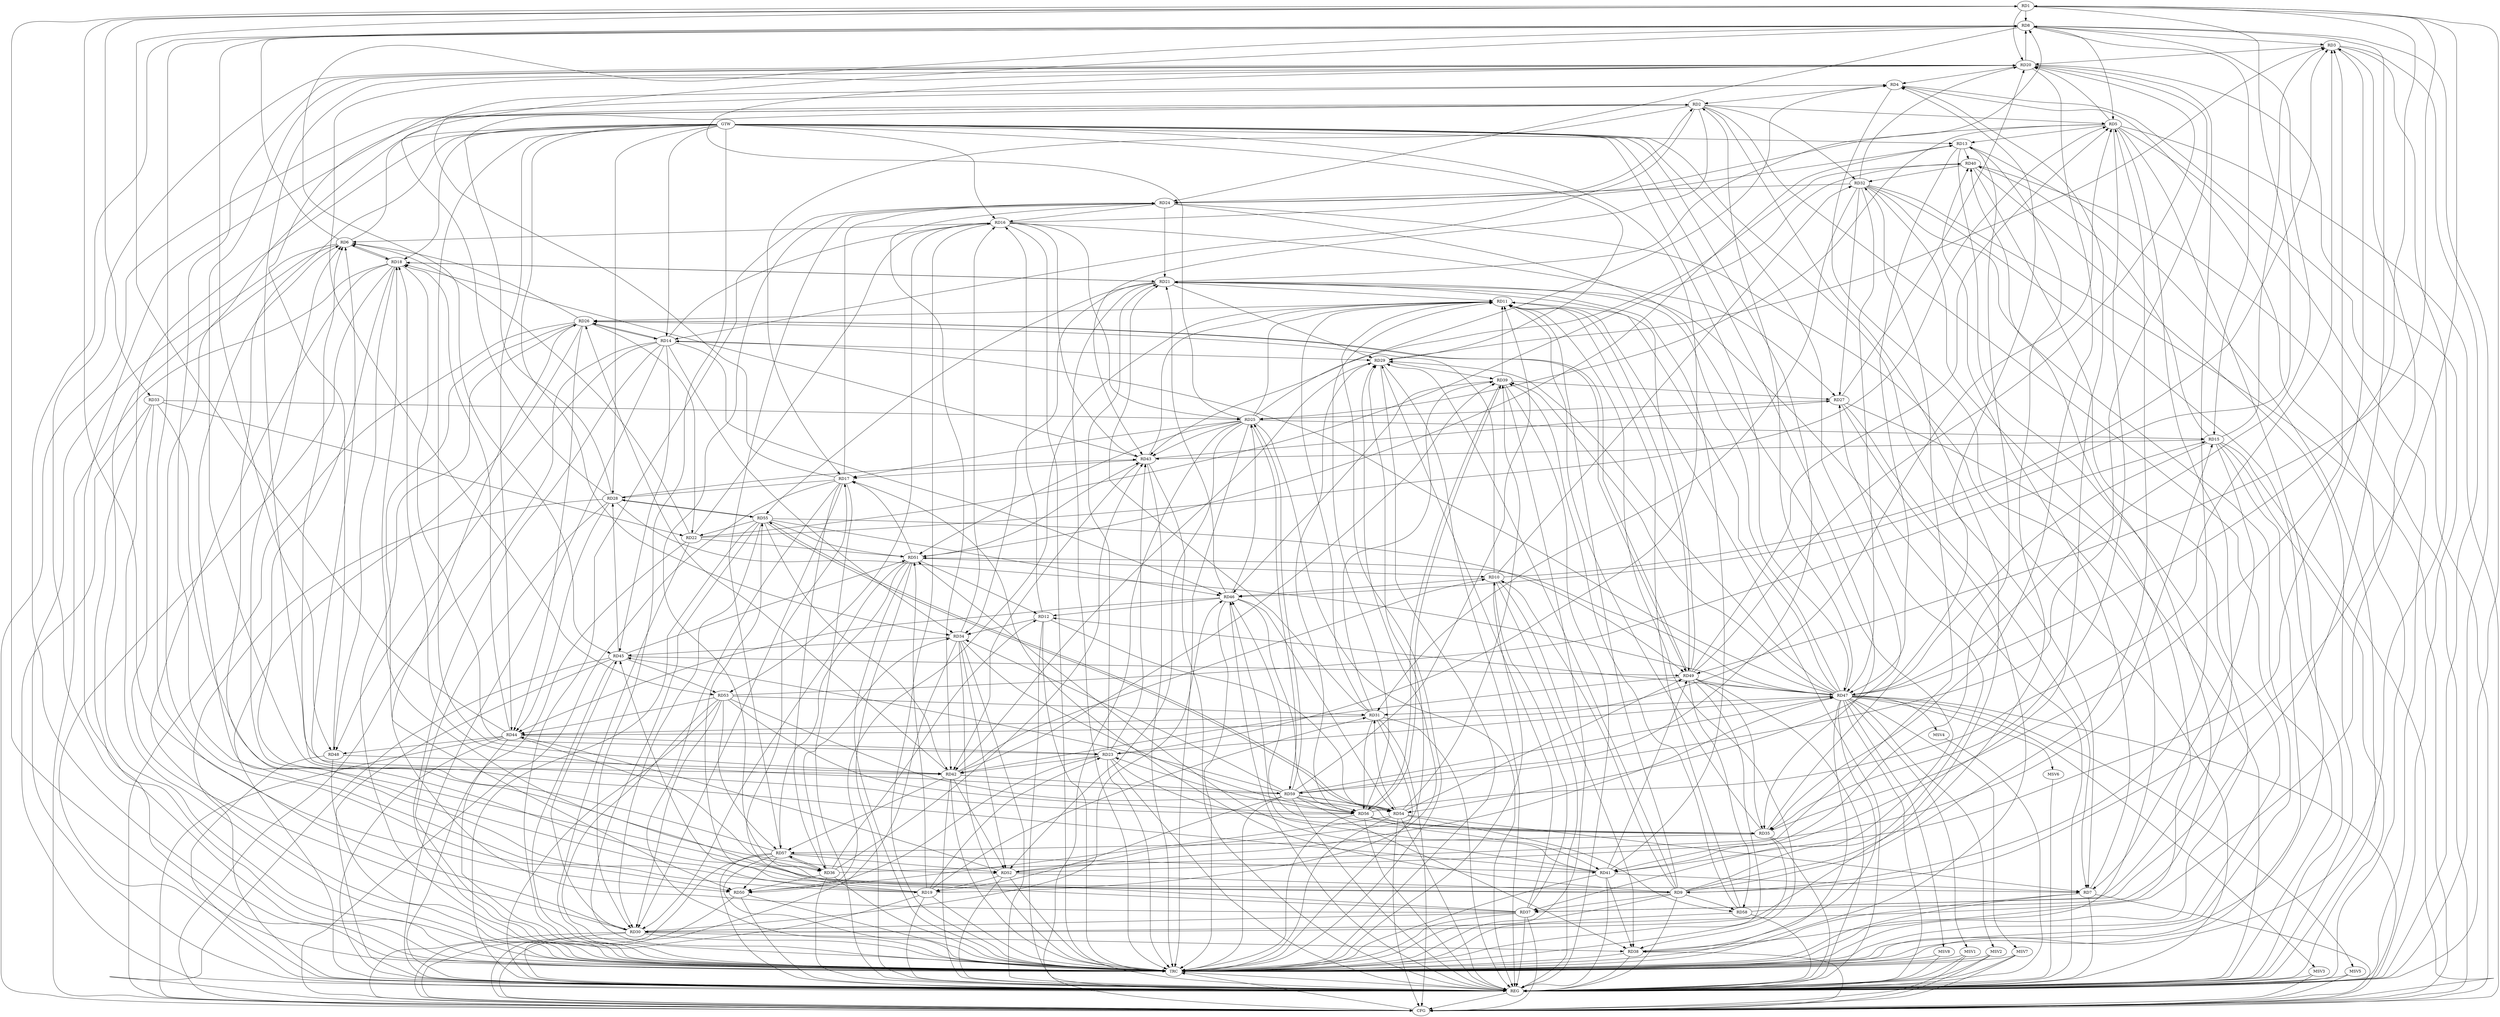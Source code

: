 strict digraph G {
  RD1 [ label="RD1" ];
  RD2 [ label="RD2" ];
  RD3 [ label="RD3" ];
  RD4 [ label="RD4" ];
  RD5 [ label="RD5" ];
  RD6 [ label="RD6" ];
  RD7 [ label="RD7" ];
  RD8 [ label="RD8" ];
  RD9 [ label="RD9" ];
  RD10 [ label="RD10" ];
  RD11 [ label="RD11" ];
  RD12 [ label="RD12" ];
  RD13 [ label="RD13" ];
  RD14 [ label="RD14" ];
  RD15 [ label="RD15" ];
  RD16 [ label="RD16" ];
  RD17 [ label="RD17" ];
  RD18 [ label="RD18" ];
  RD19 [ label="RD19" ];
  RD20 [ label="RD20" ];
  RD21 [ label="RD21" ];
  RD22 [ label="RD22" ];
  RD23 [ label="RD23" ];
  RD24 [ label="RD24" ];
  RD25 [ label="RD25" ];
  RD26 [ label="RD26" ];
  RD27 [ label="RD27" ];
  RD28 [ label="RD28" ];
  RD29 [ label="RD29" ];
  RD30 [ label="RD30" ];
  RD31 [ label="RD31" ];
  RD32 [ label="RD32" ];
  RD33 [ label="RD33" ];
  RD34 [ label="RD34" ];
  RD35 [ label="RD35" ];
  RD36 [ label="RD36" ];
  RD37 [ label="RD37" ];
  RD38 [ label="RD38" ];
  RD39 [ label="RD39" ];
  RD40 [ label="RD40" ];
  RD41 [ label="RD41" ];
  RD42 [ label="RD42" ];
  RD43 [ label="RD43" ];
  RD44 [ label="RD44" ];
  RD45 [ label="RD45" ];
  RD46 [ label="RD46" ];
  RD47 [ label="RD47" ];
  RD48 [ label="RD48" ];
  RD49 [ label="RD49" ];
  RD50 [ label="RD50" ];
  RD51 [ label="RD51" ];
  RD52 [ label="RD52" ];
  RD53 [ label="RD53" ];
  RD54 [ label="RD54" ];
  RD55 [ label="RD55" ];
  RD56 [ label="RD56" ];
  RD57 [ label="RD57" ];
  RD58 [ label="RD58" ];
  RD59 [ label="RD59" ];
  GTW [ label="GTW" ];
  REG [ label="REG" ];
  CFG [ label="CFG" ];
  TRC [ label="TRC" ];
  MSV1 [ label="MSV1" ];
  MSV2 [ label="MSV2" ];
  MSV3 [ label="MSV3" ];
  MSV4 [ label="MSV4" ];
  MSV5 [ label="MSV5" ];
  MSV6 [ label="MSV6" ];
  MSV7 [ label="MSV7" ];
  MSV8 [ label="MSV8" ];
  RD1 -> RD8;
  RD1 -> RD9;
  RD1 -> RD20;
  RD1 -> RD33;
  RD44 -> RD1;
  RD1 -> RD46;
  RD47 -> RD1;
  RD1 -> RD49;
  RD1 -> RD50;
  RD4 -> RD2;
  RD2 -> RD5;
  RD6 -> RD2;
  RD2 -> RD14;
  RD2 -> RD17;
  RD24 -> RD2;
  RD28 -> RD2;
  RD2 -> RD30;
  RD2 -> RD32;
  RD2 -> RD43;
  RD47 -> RD2;
  RD8 -> RD3;
  RD10 -> RD3;
  RD15 -> RD3;
  RD3 -> RD20;
  RD29 -> RD3;
  RD35 -> RD3;
  RD38 -> RD3;
  RD3 -> RD41;
  RD56 -> RD3;
  RD17 -> RD4;
  RD20 -> RD4;
  RD25 -> RD4;
  RD35 -> RD4;
  RD41 -> RD4;
  RD48 -> RD4;
  RD8 -> RD5;
  RD9 -> RD5;
  RD5 -> RD13;
  RD5 -> RD20;
  RD22 -> RD5;
  RD5 -> RD24;
  RD5 -> RD25;
  RD5 -> RD35;
  RD5 -> RD37;
  RD44 -> RD5;
  RD49 -> RD5;
  RD6 -> RD8;
  RD9 -> RD6;
  RD16 -> RD6;
  RD6 -> RD18;
  RD18 -> RD6;
  RD19 -> RD6;
  RD22 -> RD6;
  RD26 -> RD6;
  RD41 -> RD6;
  RD56 -> RD6;
  RD15 -> RD7;
  RD27 -> RD7;
  RD33 -> RD7;
  RD7 -> RD38;
  RD7 -> RD40;
  RD41 -> RD7;
  RD54 -> RD7;
  RD8 -> RD15;
  RD20 -> RD8;
  RD21 -> RD8;
  RD8 -> RD24;
  RD28 -> RD8;
  RD30 -> RD8;
  RD8 -> RD37;
  RD8 -> RD45;
  RD47 -> RD8;
  RD8 -> RD48;
  RD9 -> RD10;
  RD9 -> RD11;
  RD9 -> RD13;
  RD9 -> RD17;
  RD9 -> RD18;
  RD20 -> RD9;
  RD9 -> RD27;
  RD9 -> RD29;
  RD9 -> RD37;
  RD52 -> RD9;
  RD9 -> RD58;
  RD10 -> RD26;
  RD10 -> RD32;
  RD37 -> RD10;
  RD10 -> RD38;
  RD42 -> RD10;
  RD10 -> RD46;
  RD51 -> RD10;
  RD21 -> RD11;
  RD25 -> RD11;
  RD11 -> RD26;
  RD31 -> RD11;
  RD35 -> RD11;
  RD11 -> RD38;
  RD39 -> RD11;
  RD43 -> RD11;
  RD47 -> RD11;
  RD11 -> RD49;
  RD11 -> RD50;
  RD56 -> RD11;
  RD58 -> RD11;
  RD59 -> RD11;
  RD12 -> RD16;
  RD12 -> RD34;
  RD36 -> RD12;
  RD46 -> RD12;
  RD47 -> RD12;
  RD51 -> RD12;
  RD12 -> RD54;
  RD16 -> RD13;
  RD13 -> RD40;
  RD13 -> RD41;
  RD13 -> RD47;
  RD13 -> RD51;
  RD14 -> RD16;
  RD14 -> RD26;
  RD26 -> RD14;
  RD14 -> RD29;
  RD14 -> RD34;
  RD14 -> RD45;
  RD14 -> RD46;
  RD47 -> RD14;
  RD14 -> RD48;
  RD25 -> RD15;
  RD36 -> RD15;
  RD15 -> RD40;
  RD15 -> RD43;
  RD15 -> RD47;
  RD53 -> RD15;
  RD22 -> RD16;
  RD24 -> RD16;
  RD16 -> RD25;
  RD16 -> RD27;
  RD34 -> RD16;
  RD16 -> RD43;
  RD16 -> RD53;
  RD17 -> RD24;
  RD25 -> RD17;
  RD17 -> RD28;
  RD17 -> RD30;
  RD17 -> RD36;
  RD37 -> RD17;
  RD43 -> RD17;
  RD51 -> RD17;
  RD18 -> RD21;
  RD21 -> RD18;
  RD18 -> RD23;
  RD43 -> RD18;
  RD44 -> RD18;
  RD18 -> RD48;
  RD18 -> RD52;
  RD59 -> RD18;
  RD19 -> RD20;
  RD19 -> RD23;
  RD19 -> RD29;
  RD19 -> RD31;
  RD19 -> RD45;
  RD19 -> RD51;
  RD52 -> RD19;
  RD59 -> RD19;
  RD25 -> RD20;
  RD27 -> RD20;
  RD32 -> RD20;
  RD20 -> RD35;
  RD20 -> RD42;
  RD49 -> RD20;
  RD20 -> RD53;
  RD57 -> RD20;
  RD20 -> RD59;
  RD23 -> RD21;
  RD24 -> RD21;
  RD21 -> RD29;
  RD31 -> RD21;
  RD21 -> RD34;
  RD41 -> RD21;
  RD46 -> RD21;
  RD47 -> RD21;
  RD49 -> RD21;
  RD21 -> RD55;
  RD26 -> RD22;
  RD33 -> RD22;
  RD22 -> RD40;
  RD22 -> RD51;
  RD55 -> RD22;
  RD23 -> RD35;
  RD23 -> RD42;
  RD23 -> RD43;
  RD44 -> RD23;
  RD23 -> RD47;
  RD23 -> RD50;
  RD56 -> RD23;
  RD32 -> RD24;
  RD24 -> RD36;
  RD24 -> RD37;
  RD24 -> RD42;
  RD57 -> RD24;
  RD27 -> RD25;
  RD33 -> RD25;
  RD25 -> RD43;
  RD46 -> RD25;
  RD25 -> RD51;
  RD25 -> RD52;
  RD25 -> RD59;
  RD59 -> RD25;
  RD37 -> RD26;
  RD42 -> RD26;
  RD26 -> RD44;
  RD26 -> RD49;
  RD49 -> RD26;
  RD26 -> RD50;
  RD32 -> RD27;
  RD39 -> RD27;
  RD43 -> RD27;
  RD28 -> RD43;
  RD28 -> RD44;
  RD45 -> RD28;
  RD28 -> RD47;
  RD28 -> RD55;
  RD55 -> RD28;
  RD37 -> RD29;
  RD29 -> RD39;
  RD29 -> RD42;
  RD47 -> RD29;
  RD52 -> RD29;
  RD56 -> RD29;
  RD32 -> RD30;
  RD33 -> RD30;
  RD37 -> RD30;
  RD30 -> RD38;
  RD30 -> RD45;
  RD30 -> RD46;
  RD51 -> RD30;
  RD53 -> RD30;
  RD55 -> RD30;
  RD32 -> RD31;
  RD31 -> RD39;
  RD31 -> RD44;
  RD47 -> RD31;
  RD53 -> RD31;
  RD54 -> RD31;
  RD31 -> RD56;
  RD40 -> RD32;
  RD32 -> RD47;
  RD52 -> RD32;
  RD36 -> RD34;
  RD34 -> RD45;
  RD34 -> RD52;
  RD34 -> RD56;
  RD59 -> RD34;
  RD35 -> RD46;
  RD49 -> RD35;
  RD56 -> RD35;
  RD35 -> RD57;
  RD59 -> RD35;
  RD36 -> RD43;
  RD44 -> RD36;
  RD36 -> RD50;
  RD36 -> RD57;
  RD57 -> RD36;
  RD37 -> RD55;
  RD41 -> RD38;
  RD47 -> RD38;
  RD59 -> RD38;
  RD42 -> RD39;
  RD39 -> RD46;
  RD47 -> RD39;
  RD54 -> RD39;
  RD39 -> RD56;
  RD56 -> RD39;
  RD58 -> RD39;
  RD40 -> RD43;
  RD58 -> RD40;
  RD41 -> RD46;
  RD41 -> RD49;
  RD41 -> RD51;
  RD56 -> RD41;
  RD57 -> RD41;
  RD43 -> RD42;
  RD48 -> RD42;
  RD49 -> RD42;
  RD42 -> RD52;
  RD55 -> RD42;
  RD42 -> RD57;
  RD42 -> RD59;
  RD51 -> RD43;
  RD46 -> RD44;
  RD44 -> RD48;
  RD52 -> RD44;
  RD53 -> RD44;
  RD45 -> RD49;
  RD45 -> RD51;
  RD45 -> RD53;
  RD59 -> RD45;
  RD46 -> RD54;
  RD55 -> RD46;
  RD46 -> RD56;
  RD49 -> RD47;
  RD47 -> RD51;
  RD47 -> RD52;
  RD59 -> RD47;
  RD54 -> RD49;
  RD55 -> RD49;
  RD49 -> RD58;
  RD54 -> RD50;
  RD57 -> RD50;
  RD55 -> RD51;
  RD51 -> RD57;
  RD57 -> RD52;
  RD53 -> RD54;
  RD53 -> RD56;
  RD53 -> RD57;
  RD54 -> RD55;
  RD55 -> RD54;
  RD54 -> RD58;
  RD59 -> RD54;
  RD59 -> RD56;
  GTW -> RD34;
  GTW -> RD18;
  GTW -> RD13;
  GTW -> RD19;
  GTW -> RD59;
  GTW -> RD50;
  GTW -> RD47;
  GTW -> RD30;
  GTW -> RD29;
  GTW -> RD44;
  GTW -> RD14;
  GTW -> RD28;
  GTW -> RD35;
  GTW -> RD7;
  GTW -> RD23;
  GTW -> RD16;
  GTW -> RD42;
  GTW -> RD54;
  RD1 -> REG;
  RD2 -> REG;
  RD3 -> REG;
  RD4 -> REG;
  RD5 -> REG;
  RD6 -> REG;
  RD7 -> REG;
  RD8 -> REG;
  RD9 -> REG;
  RD10 -> REG;
  RD11 -> REG;
  RD12 -> REG;
  RD13 -> REG;
  RD14 -> REG;
  RD15 -> REG;
  RD16 -> REG;
  RD17 -> REG;
  RD18 -> REG;
  RD19 -> REG;
  RD20 -> REG;
  RD21 -> REG;
  RD22 -> REG;
  RD23 -> REG;
  RD24 -> REG;
  RD25 -> REG;
  RD26 -> REG;
  RD27 -> REG;
  RD28 -> REG;
  RD29 -> REG;
  RD30 -> REG;
  RD31 -> REG;
  RD32 -> REG;
  RD33 -> REG;
  RD34 -> REG;
  RD35 -> REG;
  RD36 -> REG;
  RD37 -> REG;
  RD38 -> REG;
  RD39 -> REG;
  RD40 -> REG;
  RD41 -> REG;
  RD42 -> REG;
  RD43 -> REG;
  RD44 -> REG;
  RD45 -> REG;
  RD46 -> REG;
  RD47 -> REG;
  RD48 -> REG;
  RD49 -> REG;
  RD50 -> REG;
  RD51 -> REG;
  RD52 -> REG;
  RD53 -> REG;
  RD54 -> REG;
  RD55 -> REG;
  RD56 -> REG;
  RD57 -> REG;
  RD58 -> REG;
  RD59 -> REG;
  RD26 -> CFG;
  RD45 -> CFG;
  RD5 -> CFG;
  RD14 -> CFG;
  RD38 -> CFG;
  RD30 -> CFG;
  RD54 -> CFG;
  RD44 -> CFG;
  RD19 -> CFG;
  RD50 -> CFG;
  RD15 -> CFG;
  RD7 -> CFG;
  RD40 -> CFG;
  RD17 -> CFG;
  RD2 -> CFG;
  RD4 -> CFG;
  RD57 -> CFG;
  RD18 -> CFG;
  RD37 -> CFG;
  RD31 -> CFG;
  RD32 -> CFG;
  RD25 -> CFG;
  RD47 -> CFG;
  RD34 -> CFG;
  REG -> CFG;
  RD1 -> TRC;
  RD2 -> TRC;
  RD3 -> TRC;
  RD4 -> TRC;
  RD5 -> TRC;
  RD6 -> TRC;
  RD7 -> TRC;
  RD8 -> TRC;
  RD9 -> TRC;
  RD10 -> TRC;
  RD11 -> TRC;
  RD12 -> TRC;
  RD13 -> TRC;
  RD14 -> TRC;
  RD15 -> TRC;
  RD16 -> TRC;
  RD17 -> TRC;
  RD18 -> TRC;
  RD19 -> TRC;
  RD20 -> TRC;
  RD21 -> TRC;
  RD22 -> TRC;
  RD23 -> TRC;
  RD24 -> TRC;
  RD25 -> TRC;
  RD26 -> TRC;
  RD27 -> TRC;
  RD28 -> TRC;
  RD29 -> TRC;
  RD30 -> TRC;
  RD31 -> TRC;
  RD32 -> TRC;
  RD33 -> TRC;
  RD34 -> TRC;
  RD35 -> TRC;
  RD36 -> TRC;
  RD37 -> TRC;
  RD38 -> TRC;
  RD39 -> TRC;
  RD40 -> TRC;
  RD41 -> TRC;
  RD42 -> TRC;
  RD43 -> TRC;
  RD44 -> TRC;
  RD45 -> TRC;
  RD46 -> TRC;
  RD47 -> TRC;
  RD48 -> TRC;
  RD49 -> TRC;
  RD50 -> TRC;
  RD51 -> TRC;
  RD52 -> TRC;
  RD53 -> TRC;
  RD54 -> TRC;
  RD55 -> TRC;
  RD56 -> TRC;
  RD57 -> TRC;
  RD58 -> TRC;
  RD59 -> TRC;
  GTW -> TRC;
  CFG -> TRC;
  TRC -> REG;
  RD47 -> MSV1;
  RD47 -> MSV2;
  MSV1 -> REG;
  MSV1 -> TRC;
  MSV1 -> CFG;
  MSV2 -> REG;
  MSV2 -> TRC;
  MSV2 -> CFG;
  RD47 -> MSV3;
  RD47 -> MSV4;
  RD47 -> MSV5;
  MSV3 -> REG;
  MSV3 -> CFG;
  MSV4 -> REG;
  MSV5 -> REG;
  MSV5 -> CFG;
  RD47 -> MSV6;
  MSV6 -> REG;
  RD47 -> MSV7;
  RD47 -> MSV8;
  MSV7 -> REG;
  MSV7 -> TRC;
  MSV7 -> CFG;
  MSV8 -> REG;
  MSV8 -> TRC;
}
